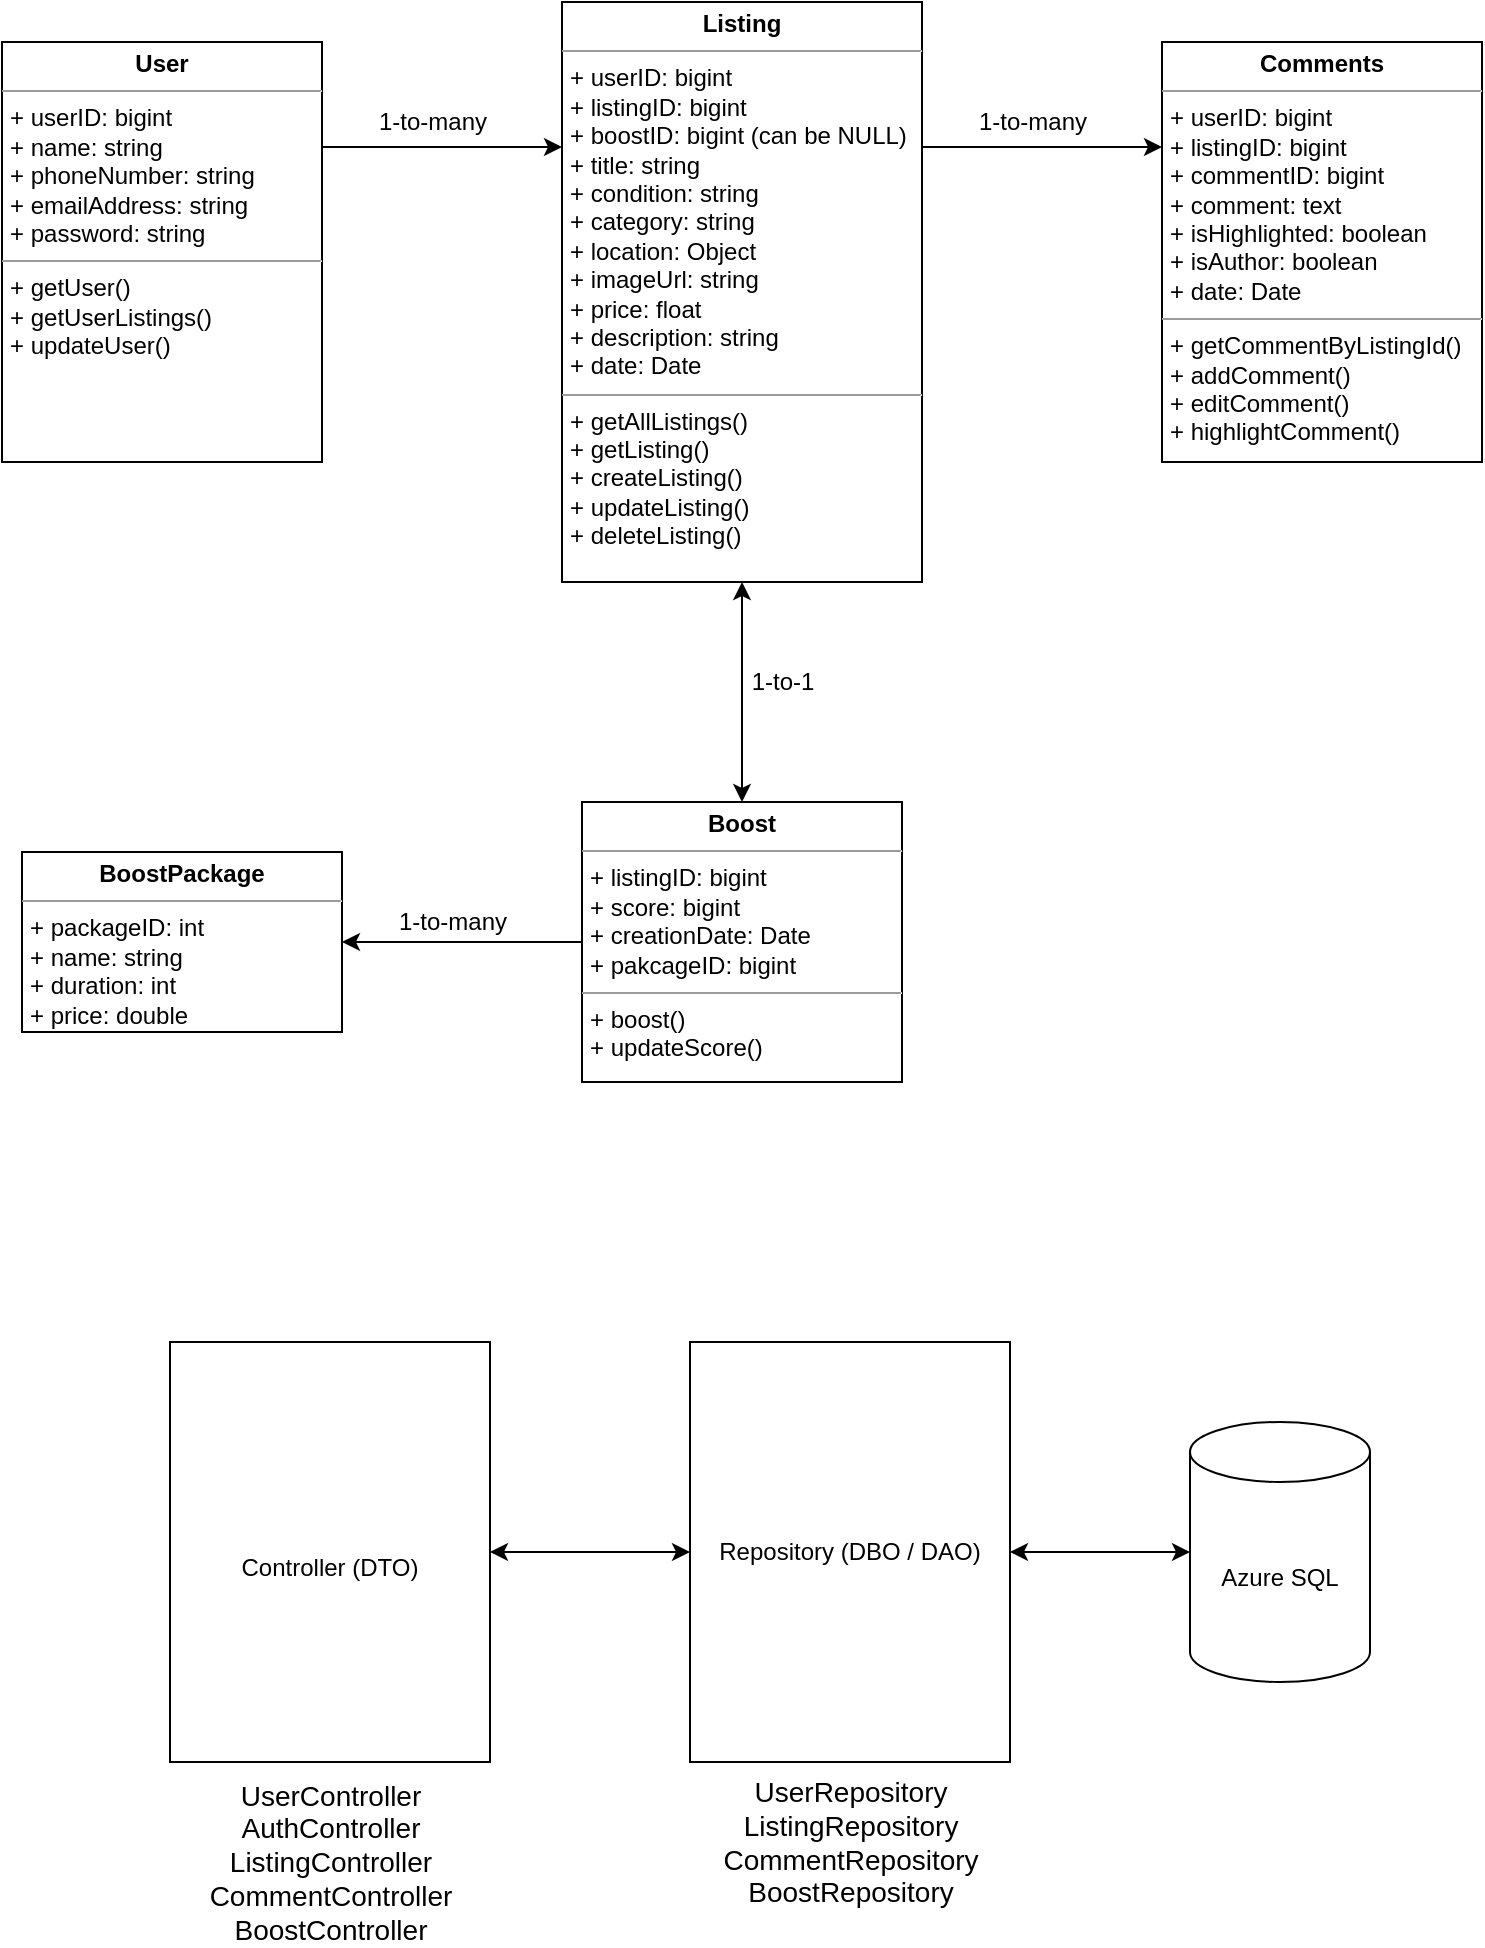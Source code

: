 <mxfile version="17.4.2" type="github">
  <diagram id="C5RBs43oDa-KdzZeNtuy" name="Page-1">
    <mxGraphModel dx="882" dy="611" grid="1" gridSize="10" guides="1" tooltips="1" connect="1" arrows="1" fold="1" page="1" pageScale="1" pageWidth="827" pageHeight="1169" math="0" shadow="0">
      <root>
        <mxCell id="WIyWlLk6GJQsqaUBKTNV-0" />
        <mxCell id="WIyWlLk6GJQsqaUBKTNV-1" parent="WIyWlLk6GJQsqaUBKTNV-0" />
        <mxCell id="-iETWxAdTGKrOr3p3Gbk-2" style="edgeStyle=orthogonalEdgeStyle;rounded=0;orthogonalLoop=1;jettySize=auto;html=1;exitX=1;exitY=0.25;exitDx=0;exitDy=0;entryX=0;entryY=0.25;entryDx=0;entryDy=0;" parent="WIyWlLk6GJQsqaUBKTNV-1" source="axjFOtPwWDvmPR-CUZJp-16" target="axjFOtPwWDvmPR-CUZJp-17" edge="1">
          <mxGeometry relative="1" as="geometry" />
        </mxCell>
        <mxCell id="axjFOtPwWDvmPR-CUZJp-16" value="&lt;p style=&quot;margin: 0px ; margin-top: 4px ; text-align: center&quot;&gt;&lt;b&gt;User&lt;/b&gt;&lt;/p&gt;&lt;hr size=&quot;1&quot;&gt;&lt;p style=&quot;margin: 0px ; margin-left: 4px&quot;&gt;+ userID: bigint&lt;/p&gt;&lt;p style=&quot;margin: 0px ; margin-left: 4px&quot;&gt;+ name: string&lt;/p&gt;&lt;p style=&quot;margin: 0px ; margin-left: 4px&quot;&gt;+ phoneNumber: string&lt;/p&gt;&lt;p style=&quot;margin: 0px ; margin-left: 4px&quot;&gt;+ emailAddress: string&lt;/p&gt;&lt;p style=&quot;margin: 0px ; margin-left: 4px&quot;&gt;+ password: string&lt;/p&gt;&lt;hr size=&quot;1&quot;&gt;&lt;p style=&quot;margin: 0px ; margin-left: 4px&quot;&gt;+ getUser()&lt;/p&gt;&lt;p style=&quot;margin: 0px ; margin-left: 4px&quot;&gt;+ getUserListings()&lt;/p&gt;&lt;p style=&quot;margin: 0px ; margin-left: 4px&quot;&gt;+ updateUser()&lt;/p&gt;" style="verticalAlign=top;align=left;overflow=fill;fontSize=12;fontFamily=Helvetica;html=1;" parent="WIyWlLk6GJQsqaUBKTNV-1" vertex="1">
          <mxGeometry x="30" y="60" width="160" height="210" as="geometry" />
        </mxCell>
        <mxCell id="axjFOtPwWDvmPR-CUZJp-17" value="&lt;p style=&quot;margin: 0px ; margin-top: 4px ; text-align: center&quot;&gt;&lt;b&gt;Listing&lt;/b&gt;&lt;/p&gt;&lt;hr size=&quot;1&quot;&gt;&lt;p style=&quot;margin: 0px ; margin-left: 4px&quot;&gt;+ userID: bigint&lt;/p&gt;&lt;p style=&quot;margin: 0px ; margin-left: 4px&quot;&gt;+ listingID: bigint&lt;br&gt;&lt;/p&gt;&lt;p style=&quot;margin: 0px ; margin-left: 4px&quot;&gt;+ boostID: bigint (can be NULL)&lt;/p&gt;&lt;p style=&quot;margin: 0px ; margin-left: 4px&quot;&gt;+ title: string&lt;/p&gt;&lt;p style=&quot;margin: 0px ; margin-left: 4px&quot;&gt;+ condition: string&lt;/p&gt;&lt;p style=&quot;margin: 0px ; margin-left: 4px&quot;&gt;+ category: string&lt;/p&gt;&lt;p style=&quot;margin: 0px ; margin-left: 4px&quot;&gt;+ location: Object&lt;/p&gt;&lt;p style=&quot;margin: 0px ; margin-left: 4px&quot;&gt;+ imageUrl: string&lt;/p&gt;&lt;p style=&quot;margin: 0px ; margin-left: 4px&quot;&gt;+ price: float&lt;/p&gt;&lt;p style=&quot;margin: 0px ; margin-left: 4px&quot;&gt;+ description: string&lt;/p&gt;&lt;p style=&quot;margin: 0px ; margin-left: 4px&quot;&gt;+ date: Date&lt;/p&gt;&lt;hr size=&quot;1&quot;&gt;&lt;p style=&quot;margin: 0px ; margin-left: 4px&quot;&gt;+ getAllListings()&lt;br&gt;&lt;/p&gt;&lt;p style=&quot;margin: 0px ; margin-left: 4px&quot;&gt;+ getListing()&lt;/p&gt;&lt;p style=&quot;margin: 0px ; margin-left: 4px&quot;&gt;+ createListing()&lt;/p&gt;&lt;p style=&quot;margin: 0px ; margin-left: 4px&quot;&gt;+ updateListing()&lt;/p&gt;&lt;p style=&quot;margin: 0px ; margin-left: 4px&quot;&gt;+ deleteListing()&lt;/p&gt;" style="verticalAlign=top;align=left;overflow=fill;fontSize=12;fontFamily=Helvetica;html=1;" parent="WIyWlLk6GJQsqaUBKTNV-1" vertex="1">
          <mxGeometry x="310" y="40" width="180" height="290" as="geometry" />
        </mxCell>
        <mxCell id="axjFOtPwWDvmPR-CUZJp-18" value="&lt;p style=&quot;margin: 0px ; margin-top: 4px ; text-align: center&quot;&gt;&lt;b&gt;Comments&lt;/b&gt;&lt;/p&gt;&lt;hr size=&quot;1&quot;&gt;&lt;p style=&quot;margin: 0px ; margin-left: 4px&quot;&gt;+ userID: bigint&lt;/p&gt;&lt;p style=&quot;margin: 0px ; margin-left: 4px&quot;&gt;+ listingID: bigint&lt;/p&gt;&lt;p style=&quot;margin: 0px ; margin-left: 4px&quot;&gt;+ commentID: bigint&lt;/p&gt;&lt;p style=&quot;margin: 0px ; margin-left: 4px&quot;&gt;+ comment: text&lt;/p&gt;&lt;p style=&quot;margin: 0px ; margin-left: 4px&quot;&gt;+ isHighlighted: boolean&lt;/p&gt;&lt;p style=&quot;margin: 0px ; margin-left: 4px&quot;&gt;+ isAuthor: boolean&lt;/p&gt;&lt;p style=&quot;margin: 0px ; margin-left: 4px&quot;&gt;+ date: Date&lt;/p&gt;&lt;hr size=&quot;1&quot;&gt;&lt;p style=&quot;margin: 0px ; margin-left: 4px&quot;&gt;+ getCommentByListingId()&lt;/p&gt;&lt;p style=&quot;margin: 0px ; margin-left: 4px&quot;&gt;+ addComment()&lt;/p&gt;&lt;p style=&quot;margin: 0px ; margin-left: 4px&quot;&gt;+ editComment()&lt;/p&gt;&lt;p style=&quot;margin: 0px ; margin-left: 4px&quot;&gt;+ highlightComment()&lt;/p&gt;" style="verticalAlign=top;align=left;overflow=fill;fontSize=12;fontFamily=Helvetica;html=1;" parent="WIyWlLk6GJQsqaUBKTNV-1" vertex="1">
          <mxGeometry x="610" y="60" width="160" height="210" as="geometry" />
        </mxCell>
        <mxCell id="axjFOtPwWDvmPR-CUZJp-19" value="1-to-many" style="text;html=1;align=center;verticalAlign=middle;resizable=0;points=[];autosize=1;strokeColor=none;fillColor=none;" parent="WIyWlLk6GJQsqaUBKTNV-1" vertex="1">
          <mxGeometry x="210" y="90" width="70" height="20" as="geometry" />
        </mxCell>
        <mxCell id="axjFOtPwWDvmPR-CUZJp-21" value="&lt;br&gt;Controller (DTO)" style="rounded=0;whiteSpace=wrap;html=1;" parent="WIyWlLk6GJQsqaUBKTNV-1" vertex="1">
          <mxGeometry x="114" y="710" width="160" height="210" as="geometry" />
        </mxCell>
        <mxCell id="axjFOtPwWDvmPR-CUZJp-22" value="Repository (DBO / DAO)" style="rounded=0;whiteSpace=wrap;html=1;" parent="WIyWlLk6GJQsqaUBKTNV-1" vertex="1">
          <mxGeometry x="374" y="710" width="160" height="210" as="geometry" />
        </mxCell>
        <mxCell id="axjFOtPwWDvmPR-CUZJp-23" value="Azure SQL" style="shape=cylinder3;whiteSpace=wrap;html=1;boundedLbl=1;backgroundOutline=1;size=15;" parent="WIyWlLk6GJQsqaUBKTNV-1" vertex="1">
          <mxGeometry x="624" y="750" width="90" height="130" as="geometry" />
        </mxCell>
        <mxCell id="axjFOtPwWDvmPR-CUZJp-24" value="" style="endArrow=classic;startArrow=classic;html=1;rounded=0;entryX=0;entryY=0.5;entryDx=0;entryDy=0;entryPerimeter=0;exitX=1;exitY=0.5;exitDx=0;exitDy=0;" parent="WIyWlLk6GJQsqaUBKTNV-1" source="axjFOtPwWDvmPR-CUZJp-22" target="axjFOtPwWDvmPR-CUZJp-23" edge="1">
          <mxGeometry width="50" height="50" relative="1" as="geometry">
            <mxPoint x="384" y="900" as="sourcePoint" />
            <mxPoint x="434" y="850" as="targetPoint" />
          </mxGeometry>
        </mxCell>
        <mxCell id="axjFOtPwWDvmPR-CUZJp-25" value="" style="endArrow=classic;startArrow=classic;html=1;rounded=0;exitX=1;exitY=0.5;exitDx=0;exitDy=0;entryX=0;entryY=0.5;entryDx=0;entryDy=0;" parent="WIyWlLk6GJQsqaUBKTNV-1" source="axjFOtPwWDvmPR-CUZJp-21" target="axjFOtPwWDvmPR-CUZJp-22" edge="1">
          <mxGeometry width="50" height="50" relative="1" as="geometry">
            <mxPoint x="384" y="900" as="sourcePoint" />
            <mxPoint x="434" y="850" as="targetPoint" />
          </mxGeometry>
        </mxCell>
        <mxCell id="axjFOtPwWDvmPR-CUZJp-26" value="&lt;font style=&quot;font-size: 14px&quot;&gt;UserController&lt;br&gt;AuthController&lt;br&gt;ListingController&lt;br&gt;CommentController&lt;br&gt;BoostController&lt;br&gt;&lt;/font&gt;" style="text;html=1;align=center;verticalAlign=middle;resizable=0;points=[];autosize=1;strokeColor=none;fillColor=none;" parent="WIyWlLk6GJQsqaUBKTNV-1" vertex="1">
          <mxGeometry x="124" y="930" width="140" height="80" as="geometry" />
        </mxCell>
        <mxCell id="axjFOtPwWDvmPR-CUZJp-27" value="&lt;font style=&quot;font-size: 14px&quot;&gt;UserRepository&lt;br&gt;ListingRepository&lt;br&gt;CommentRepository&lt;br&gt;BoostRepository&lt;br&gt;&lt;/font&gt;" style="text;html=1;align=center;verticalAlign=middle;resizable=0;points=[];autosize=1;strokeColor=none;fillColor=none;" parent="WIyWlLk6GJQsqaUBKTNV-1" vertex="1">
          <mxGeometry x="384" y="930" width="140" height="60" as="geometry" />
        </mxCell>
        <mxCell id="-iETWxAdTGKrOr3p3Gbk-0" value="&lt;p style=&quot;margin: 0px ; margin-top: 4px ; text-align: center&quot;&gt;&lt;b&gt;Boost&lt;/b&gt;&lt;/p&gt;&lt;hr size=&quot;1&quot;&gt;&lt;p style=&quot;margin: 0px ; margin-left: 4px&quot;&gt;+ listingID: bigint&lt;/p&gt;&lt;p style=&quot;margin: 0px ; margin-left: 4px&quot;&gt;+ score: bigint&lt;/p&gt;&lt;p style=&quot;margin: 0px ; margin-left: 4px&quot;&gt;+ creationDate: Date&lt;/p&gt;&lt;p style=&quot;margin: 0px ; margin-left: 4px&quot;&gt;+ pakcageID: bigint&lt;br&gt;&lt;/p&gt;&lt;hr size=&quot;1&quot;&gt;&lt;p style=&quot;margin: 0px ; margin-left: 4px&quot;&gt;+ boost()&lt;/p&gt;&lt;p style=&quot;margin: 0px ; margin-left: 4px&quot;&gt;+ updateScore()&lt;/p&gt;" style="verticalAlign=top;align=left;overflow=fill;fontSize=12;fontFamily=Helvetica;html=1;" parent="WIyWlLk6GJQsqaUBKTNV-1" vertex="1">
          <mxGeometry x="320" y="440" width="160" height="140" as="geometry" />
        </mxCell>
        <mxCell id="-iETWxAdTGKrOr3p3Gbk-4" style="edgeStyle=orthogonalEdgeStyle;rounded=0;orthogonalLoop=1;jettySize=auto;html=1;exitX=1;exitY=0.25;exitDx=0;exitDy=0;entryX=0;entryY=0.25;entryDx=0;entryDy=0;" parent="WIyWlLk6GJQsqaUBKTNV-1" source="axjFOtPwWDvmPR-CUZJp-17" target="axjFOtPwWDvmPR-CUZJp-18" edge="1">
          <mxGeometry relative="1" as="geometry">
            <mxPoint x="210" y="122.5" as="sourcePoint" />
            <mxPoint x="330" y="122.5" as="targetPoint" />
          </mxGeometry>
        </mxCell>
        <mxCell id="-iETWxAdTGKrOr3p3Gbk-5" value="1-to-many" style="text;html=1;align=center;verticalAlign=middle;resizable=0;points=[];autosize=1;strokeColor=none;fillColor=none;" parent="WIyWlLk6GJQsqaUBKTNV-1" vertex="1">
          <mxGeometry x="510" y="90" width="70" height="20" as="geometry" />
        </mxCell>
        <mxCell id="-iETWxAdTGKrOr3p3Gbk-7" value="" style="endArrow=classic;startArrow=classic;html=1;rounded=0;exitX=0.5;exitY=0;exitDx=0;exitDy=0;entryX=0.5;entryY=1;entryDx=0;entryDy=0;" parent="WIyWlLk6GJQsqaUBKTNV-1" source="-iETWxAdTGKrOr3p3Gbk-0" target="axjFOtPwWDvmPR-CUZJp-17" edge="1">
          <mxGeometry width="50" height="50" relative="1" as="geometry">
            <mxPoint x="200" y="360" as="sourcePoint" />
            <mxPoint x="250" y="310" as="targetPoint" />
          </mxGeometry>
        </mxCell>
        <mxCell id="-iETWxAdTGKrOr3p3Gbk-8" value="1-to-1" style="text;html=1;align=center;verticalAlign=middle;resizable=0;points=[];autosize=1;strokeColor=none;fillColor=none;" parent="WIyWlLk6GJQsqaUBKTNV-1" vertex="1">
          <mxGeometry x="395" y="370" width="50" height="20" as="geometry" />
        </mxCell>
        <mxCell id="1j9gqKUk-XoY-LHrO7DJ-0" value="&lt;p style=&quot;margin: 0px ; margin-top: 4px ; text-align: center&quot;&gt;&lt;b&gt;BoostPackage&lt;/b&gt;&lt;/p&gt;&lt;hr size=&quot;1&quot;&gt;&lt;p style=&quot;margin: 0px ; margin-left: 4px&quot;&gt;+ packageID: int&lt;/p&gt;&lt;p style=&quot;margin: 0px ; margin-left: 4px&quot;&gt;+ name: string&lt;/p&gt;&lt;p style=&quot;margin: 0px ; margin-left: 4px&quot;&gt;+ duration: int&lt;/p&gt;&lt;p style=&quot;margin: 0px ; margin-left: 4px&quot;&gt;+ price: double&lt;/p&gt;&lt;hr size=&quot;1&quot;&gt;&lt;p style=&quot;margin: 0px ; margin-left: 4px&quot;&gt;&lt;br&gt;&lt;/p&gt;" style="verticalAlign=top;align=left;overflow=fill;fontSize=12;fontFamily=Helvetica;html=1;" vertex="1" parent="WIyWlLk6GJQsqaUBKTNV-1">
          <mxGeometry x="40" y="465" width="160" height="90" as="geometry" />
        </mxCell>
        <mxCell id="1j9gqKUk-XoY-LHrO7DJ-1" style="edgeStyle=orthogonalEdgeStyle;rounded=0;orthogonalLoop=1;jettySize=auto;html=1;entryX=1;entryY=0.5;entryDx=0;entryDy=0;exitX=0;exitY=0.5;exitDx=0;exitDy=0;" edge="1" parent="WIyWlLk6GJQsqaUBKTNV-1" source="-iETWxAdTGKrOr3p3Gbk-0" target="1j9gqKUk-XoY-LHrO7DJ-0">
          <mxGeometry relative="1" as="geometry">
            <mxPoint x="280" y="600" as="sourcePoint" />
            <mxPoint x="320" y="540" as="targetPoint" />
          </mxGeometry>
        </mxCell>
        <mxCell id="1j9gqKUk-XoY-LHrO7DJ-2" value="1-to-many" style="text;html=1;align=center;verticalAlign=middle;resizable=0;points=[];autosize=1;strokeColor=none;fillColor=none;" vertex="1" parent="WIyWlLk6GJQsqaUBKTNV-1">
          <mxGeometry x="220" y="490" width="70" height="20" as="geometry" />
        </mxCell>
      </root>
    </mxGraphModel>
  </diagram>
</mxfile>
